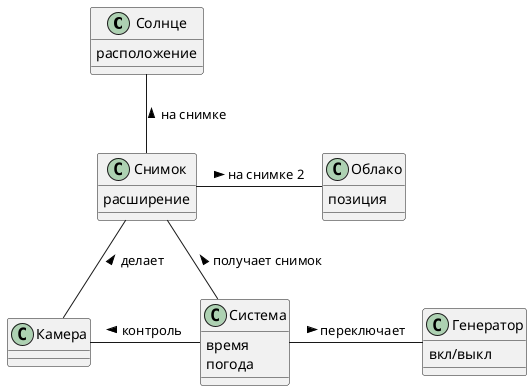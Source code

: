 @startuml
class Солнце
{
   расположение
}

class Облако
{
   позиция
}

class Снимок
{
   расширение
}
class Камера
class Система
{
   время
   погода
}

class Генератор
{
   вкл/выкл
}


Снимок -- Камера : делает <
Снимок -- Система: получает снимок <
Солнце -- Снимок : на снимке <
Снимок - Облако: на снимке 2 >
Камера - Система : контроль <
Система - Генератор : переключает >
@enduml
